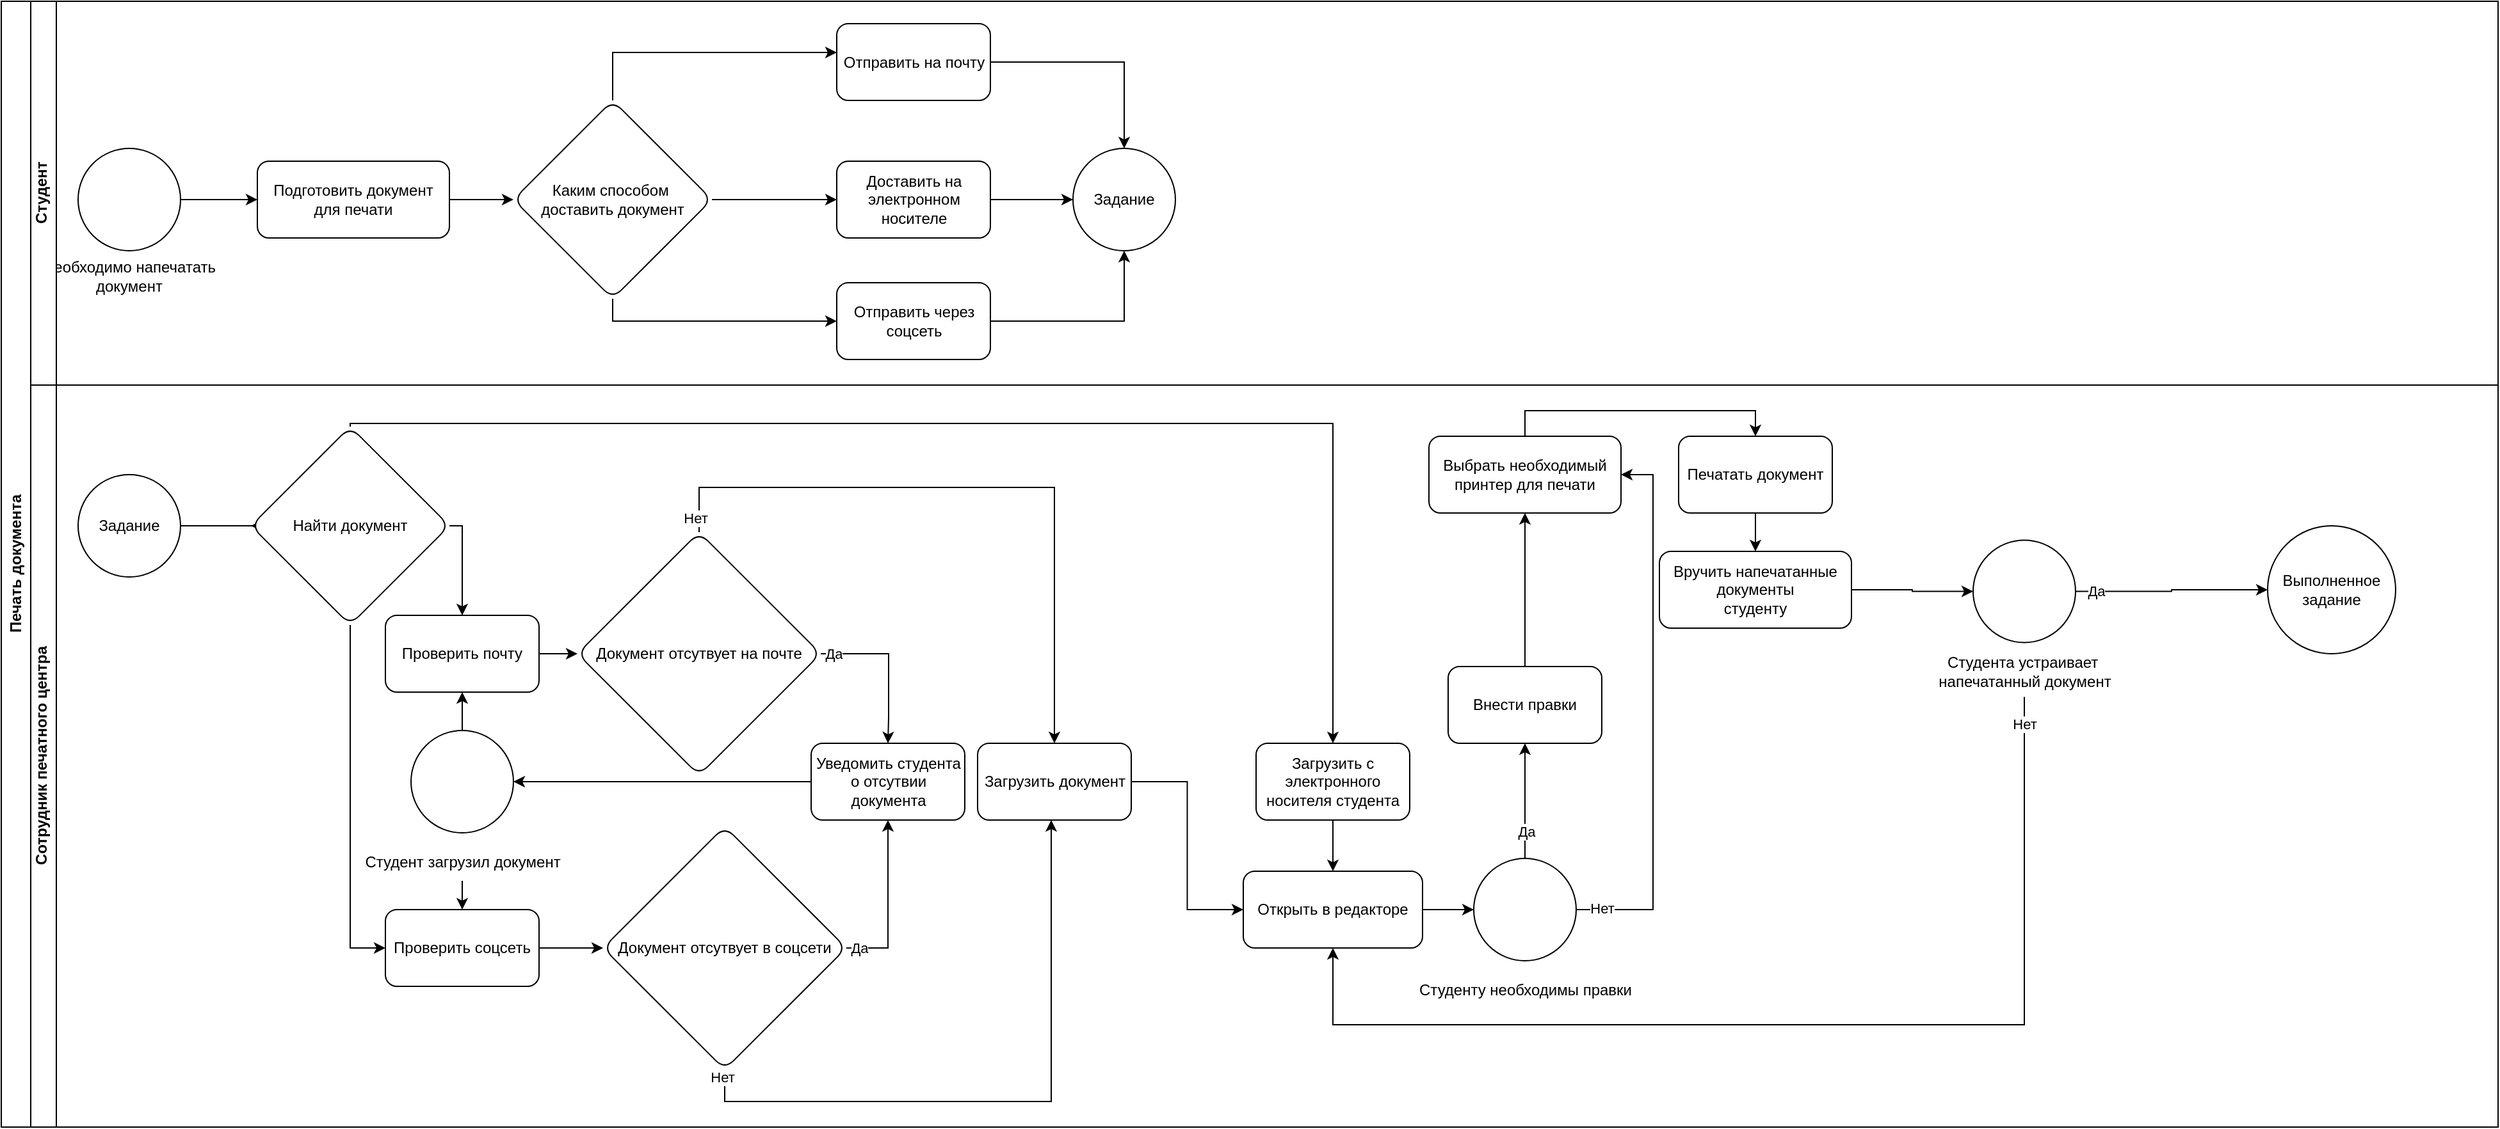 <mxfile version="24.2.7" type="github">
  <diagram name="Страница — 1" id="oQqpdBEjVrZ99oBrC2o0">
    <mxGraphModel dx="4175" dy="1544" grid="1" gridSize="10" guides="1" tooltips="1" connect="1" arrows="1" fold="1" page="1" pageScale="1" pageWidth="827" pageHeight="1169" math="0" shadow="0">
      <root>
        <mxCell id="0" />
        <mxCell id="1" parent="0" />
        <mxCell id="pHSwpoBQZ8j3MjwGweIA-4" value="" style="edgeStyle=orthogonalEdgeStyle;rounded=0;orthogonalLoop=1;jettySize=auto;html=1;" edge="1" parent="1" source="pHSwpoBQZ8j3MjwGweIA-1" target="pHSwpoBQZ8j3MjwGweIA-3">
          <mxGeometry relative="1" as="geometry" />
        </mxCell>
        <mxCell id="pHSwpoBQZ8j3MjwGweIA-1" value="" style="ellipse;whiteSpace=wrap;html=1;aspect=fixed;" vertex="1" parent="1">
          <mxGeometry x="50" y="585" width="80" height="80" as="geometry" />
        </mxCell>
        <mxCell id="pHSwpoBQZ8j3MjwGweIA-2" value="Необходимо напечатать документ" style="text;html=1;align=center;verticalAlign=middle;whiteSpace=wrap;rounded=0;" vertex="1" parent="1">
          <mxGeometry x="10" y="670" width="160" height="30" as="geometry" />
        </mxCell>
        <mxCell id="pHSwpoBQZ8j3MjwGweIA-6" value="" style="edgeStyle=orthogonalEdgeStyle;rounded=0;orthogonalLoop=1;jettySize=auto;html=1;" edge="1" parent="1" source="pHSwpoBQZ8j3MjwGweIA-3" target="pHSwpoBQZ8j3MjwGweIA-5">
          <mxGeometry relative="1" as="geometry" />
        </mxCell>
        <mxCell id="pHSwpoBQZ8j3MjwGweIA-3" value="Подготовить документ для печати" style="rounded=1;whiteSpace=wrap;html=1;" vertex="1" parent="1">
          <mxGeometry x="190" y="595" width="150" height="60" as="geometry" />
        </mxCell>
        <mxCell id="pHSwpoBQZ8j3MjwGweIA-8" value="" style="edgeStyle=orthogonalEdgeStyle;rounded=0;orthogonalLoop=1;jettySize=auto;html=1;" edge="1" parent="1" source="pHSwpoBQZ8j3MjwGweIA-5" target="pHSwpoBQZ8j3MjwGweIA-7">
          <mxGeometry relative="1" as="geometry">
            <Array as="points">
              <mxPoint x="468" y="510" />
            </Array>
          </mxGeometry>
        </mxCell>
        <mxCell id="pHSwpoBQZ8j3MjwGweIA-10" value="" style="edgeStyle=orthogonalEdgeStyle;rounded=0;orthogonalLoop=1;jettySize=auto;html=1;" edge="1" parent="1" source="pHSwpoBQZ8j3MjwGweIA-5" target="pHSwpoBQZ8j3MjwGweIA-9">
          <mxGeometry relative="1" as="geometry">
            <Array as="points">
              <mxPoint x="468" y="720" />
            </Array>
          </mxGeometry>
        </mxCell>
        <mxCell id="pHSwpoBQZ8j3MjwGweIA-12" value="" style="edgeStyle=orthogonalEdgeStyle;rounded=0;orthogonalLoop=1;jettySize=auto;html=1;" edge="1" parent="1" source="pHSwpoBQZ8j3MjwGweIA-5" target="pHSwpoBQZ8j3MjwGweIA-11">
          <mxGeometry relative="1" as="geometry" />
        </mxCell>
        <mxCell id="pHSwpoBQZ8j3MjwGweIA-5" value="Каким способом&amp;nbsp;&lt;div&gt;доставить документ&lt;/div&gt;" style="rhombus;whiteSpace=wrap;html=1;rounded=1;" vertex="1" parent="1">
          <mxGeometry x="390" y="547.5" width="155" height="155" as="geometry" />
        </mxCell>
        <mxCell id="pHSwpoBQZ8j3MjwGweIA-14" style="edgeStyle=orthogonalEdgeStyle;rounded=0;orthogonalLoop=1;jettySize=auto;html=1;" edge="1" parent="1" source="pHSwpoBQZ8j3MjwGweIA-7" target="pHSwpoBQZ8j3MjwGweIA-17">
          <mxGeometry relative="1" as="geometry">
            <mxPoint x="927.5" y="547.5" as="targetPoint" />
          </mxGeometry>
        </mxCell>
        <mxCell id="pHSwpoBQZ8j3MjwGweIA-7" value="Отправить на почту" style="whiteSpace=wrap;html=1;rounded=1;" vertex="1" parent="1">
          <mxGeometry x="642.5" y="487.5" width="120" height="60" as="geometry" />
        </mxCell>
        <mxCell id="pHSwpoBQZ8j3MjwGweIA-115" style="edgeStyle=orthogonalEdgeStyle;rounded=0;orthogonalLoop=1;jettySize=auto;html=1;entryX=0.5;entryY=1;entryDx=0;entryDy=0;" edge="1" parent="1" source="pHSwpoBQZ8j3MjwGweIA-9" target="pHSwpoBQZ8j3MjwGweIA-17">
          <mxGeometry relative="1" as="geometry" />
        </mxCell>
        <mxCell id="pHSwpoBQZ8j3MjwGweIA-9" value="Отправить через соцсеть" style="whiteSpace=wrap;html=1;rounded=1;" vertex="1" parent="1">
          <mxGeometry x="642.5" y="690" width="120" height="60" as="geometry" />
        </mxCell>
        <mxCell id="pHSwpoBQZ8j3MjwGweIA-15" style="edgeStyle=orthogonalEdgeStyle;rounded=0;orthogonalLoop=1;jettySize=auto;html=1;entryX=0;entryY=0.5;entryDx=0;entryDy=0;" edge="1" parent="1" source="pHSwpoBQZ8j3MjwGweIA-11" target="pHSwpoBQZ8j3MjwGweIA-17">
          <mxGeometry relative="1" as="geometry">
            <mxPoint x="850" y="625" as="targetPoint" />
          </mxGeometry>
        </mxCell>
        <mxCell id="pHSwpoBQZ8j3MjwGweIA-11" value="Доставить на электронном носителе" style="whiteSpace=wrap;html=1;rounded=1;" vertex="1" parent="1">
          <mxGeometry x="642.5" y="595" width="120" height="60" as="geometry" />
        </mxCell>
        <mxCell id="pHSwpoBQZ8j3MjwGweIA-17" value="Задание" style="ellipse;whiteSpace=wrap;html=1;rounded=1;" vertex="1" parent="1">
          <mxGeometry x="827" y="585" width="80" height="80" as="geometry" />
        </mxCell>
        <mxCell id="pHSwpoBQZ8j3MjwGweIA-21" value="" style="edgeStyle=orthogonalEdgeStyle;rounded=0;orthogonalLoop=1;jettySize=auto;html=1;entryX=0;entryY=0.5;entryDx=0;entryDy=0;" edge="1" parent="1" source="pHSwpoBQZ8j3MjwGweIA-19" target="pHSwpoBQZ8j3MjwGweIA-22">
          <mxGeometry relative="1" as="geometry">
            <mxPoint x="210" y="870" as="targetPoint" />
            <Array as="points">
              <mxPoint x="190" y="880" />
              <mxPoint x="190" y="880" />
            </Array>
          </mxGeometry>
        </mxCell>
        <mxCell id="pHSwpoBQZ8j3MjwGweIA-19" value="Задание" style="ellipse;whiteSpace=wrap;html=1;aspect=fixed;" vertex="1" parent="1">
          <mxGeometry x="50" y="840" width="80" height="80" as="geometry" />
        </mxCell>
        <mxCell id="pHSwpoBQZ8j3MjwGweIA-26" style="edgeStyle=orthogonalEdgeStyle;rounded=0;orthogonalLoop=1;jettySize=auto;html=1;" edge="1" parent="1" source="pHSwpoBQZ8j3MjwGweIA-22" target="pHSwpoBQZ8j3MjwGweIA-25">
          <mxGeometry relative="1" as="geometry">
            <Array as="points">
              <mxPoint x="263" y="1210" />
            </Array>
          </mxGeometry>
        </mxCell>
        <mxCell id="pHSwpoBQZ8j3MjwGweIA-30" value="" style="edgeStyle=orthogonalEdgeStyle;rounded=0;orthogonalLoop=1;jettySize=auto;html=1;" edge="1" parent="1" source="pHSwpoBQZ8j3MjwGweIA-22" target="pHSwpoBQZ8j3MjwGweIA-29">
          <mxGeometry relative="1" as="geometry">
            <Array as="points">
              <mxPoint x="263" y="800" />
              <mxPoint x="1030" y="800" />
            </Array>
          </mxGeometry>
        </mxCell>
        <mxCell id="pHSwpoBQZ8j3MjwGweIA-80" style="edgeStyle=orthogonalEdgeStyle;rounded=0;orthogonalLoop=1;jettySize=auto;html=1;entryX=0.5;entryY=0;entryDx=0;entryDy=0;" edge="1" parent="1" source="pHSwpoBQZ8j3MjwGweIA-22" target="pHSwpoBQZ8j3MjwGweIA-23">
          <mxGeometry relative="1" as="geometry">
            <Array as="points">
              <mxPoint x="350" y="880" />
            </Array>
          </mxGeometry>
        </mxCell>
        <mxCell id="pHSwpoBQZ8j3MjwGweIA-22" value="Найти документ" style="rhombus;whiteSpace=wrap;html=1;rounded=1;" vertex="1" parent="1">
          <mxGeometry x="185" y="802.5" width="155" height="155" as="geometry" />
        </mxCell>
        <mxCell id="pHSwpoBQZ8j3MjwGweIA-50" value="" style="edgeStyle=orthogonalEdgeStyle;rounded=0;orthogonalLoop=1;jettySize=auto;html=1;" edge="1" parent="1" source="pHSwpoBQZ8j3MjwGweIA-23" target="pHSwpoBQZ8j3MjwGweIA-44">
          <mxGeometry relative="1" as="geometry" />
        </mxCell>
        <mxCell id="pHSwpoBQZ8j3MjwGweIA-23" value="Проверить почту" style="whiteSpace=wrap;html=1;rounded=1;" vertex="1" parent="1">
          <mxGeometry x="290" y="950" width="120" height="60" as="geometry" />
        </mxCell>
        <mxCell id="pHSwpoBQZ8j3MjwGweIA-53" value="" style="edgeStyle=orthogonalEdgeStyle;rounded=0;orthogonalLoop=1;jettySize=auto;html=1;" edge="1" parent="1" source="pHSwpoBQZ8j3MjwGweIA-25" target="pHSwpoBQZ8j3MjwGweIA-52">
          <mxGeometry relative="1" as="geometry" />
        </mxCell>
        <mxCell id="pHSwpoBQZ8j3MjwGweIA-25" value="Проверить соцсеть" style="whiteSpace=wrap;html=1;rounded=1;" vertex="1" parent="1">
          <mxGeometry x="290" y="1180" width="120" height="60" as="geometry" />
        </mxCell>
        <mxCell id="pHSwpoBQZ8j3MjwGweIA-90" value="" style="edgeStyle=orthogonalEdgeStyle;rounded=0;orthogonalLoop=1;jettySize=auto;html=1;" edge="1" parent="1" source="pHSwpoBQZ8j3MjwGweIA-29" target="pHSwpoBQZ8j3MjwGweIA-87">
          <mxGeometry relative="1" as="geometry" />
        </mxCell>
        <mxCell id="pHSwpoBQZ8j3MjwGweIA-29" value="Загрузить с электронного носителя студента" style="whiteSpace=wrap;html=1;rounded=1;" vertex="1" parent="1">
          <mxGeometry x="970" y="1050" width="120" height="60" as="geometry" />
        </mxCell>
        <mxCell id="pHSwpoBQZ8j3MjwGweIA-58" value="" style="edgeStyle=orthogonalEdgeStyle;rounded=0;orthogonalLoop=1;jettySize=auto;html=1;entryX=0.5;entryY=0;entryDx=0;entryDy=0;" edge="1" parent="1" source="pHSwpoBQZ8j3MjwGweIA-44" target="pHSwpoBQZ8j3MjwGweIA-55">
          <mxGeometry relative="1" as="geometry">
            <mxPoint x="922.5" y="875" as="targetPoint" />
            <Array as="points">
              <mxPoint x="683" y="980" />
              <mxPoint x="683" y="1030" />
            </Array>
          </mxGeometry>
        </mxCell>
        <mxCell id="pHSwpoBQZ8j3MjwGweIA-77" value="Да" style="edgeLabel;html=1;align=center;verticalAlign=middle;resizable=0;points=[];" vertex="1" connectable="0" parent="pHSwpoBQZ8j3MjwGweIA-58">
          <mxGeometry x="-0.83" relative="1" as="geometry">
            <mxPoint x="-1" as="offset" />
          </mxGeometry>
        </mxCell>
        <mxCell id="pHSwpoBQZ8j3MjwGweIA-78" style="edgeStyle=orthogonalEdgeStyle;rounded=0;orthogonalLoop=1;jettySize=auto;html=1;entryX=0.5;entryY=0;entryDx=0;entryDy=0;" edge="1" parent="1" source="pHSwpoBQZ8j3MjwGweIA-44" target="pHSwpoBQZ8j3MjwGweIA-72">
          <mxGeometry relative="1" as="geometry">
            <Array as="points">
              <mxPoint x="535" y="850" />
              <mxPoint x="813" y="850" />
            </Array>
          </mxGeometry>
        </mxCell>
        <mxCell id="pHSwpoBQZ8j3MjwGweIA-79" value="Нет" style="edgeLabel;html=1;align=center;verticalAlign=middle;resizable=0;points=[];" vertex="1" connectable="0" parent="pHSwpoBQZ8j3MjwGweIA-78">
          <mxGeometry x="-0.956" y="4" relative="1" as="geometry">
            <mxPoint x="1" as="offset" />
          </mxGeometry>
        </mxCell>
        <mxCell id="pHSwpoBQZ8j3MjwGweIA-44" value="&lt;span style=&quot;text-wrap: nowrap;&quot;&gt;Документ отсутвует на почте&lt;/span&gt;" style="rhombus;whiteSpace=wrap;html=1;rounded=1;" vertex="1" parent="1">
          <mxGeometry x="440" y="885" width="190" height="190" as="geometry" />
        </mxCell>
        <mxCell id="pHSwpoBQZ8j3MjwGweIA-56" value="" style="edgeStyle=orthogonalEdgeStyle;rounded=0;orthogonalLoop=1;jettySize=auto;html=1;entryX=0.5;entryY=1;entryDx=0;entryDy=0;" edge="1" parent="1" source="pHSwpoBQZ8j3MjwGweIA-52" target="pHSwpoBQZ8j3MjwGweIA-55">
          <mxGeometry relative="1" as="geometry">
            <mxPoint x="935" y="1010" as="targetPoint" />
            <Array as="points">
              <mxPoint x="683" y="1210" />
            </Array>
          </mxGeometry>
        </mxCell>
        <mxCell id="pHSwpoBQZ8j3MjwGweIA-76" value="Да" style="edgeLabel;html=1;align=center;verticalAlign=middle;resizable=0;points=[];" vertex="1" connectable="0" parent="pHSwpoBQZ8j3MjwGweIA-56">
          <mxGeometry x="-0.897" y="1" relative="1" as="geometry">
            <mxPoint x="3" y="1" as="offset" />
          </mxGeometry>
        </mxCell>
        <mxCell id="pHSwpoBQZ8j3MjwGweIA-73" value="" style="edgeStyle=orthogonalEdgeStyle;rounded=0;orthogonalLoop=1;jettySize=auto;html=1;" edge="1" parent="1" source="pHSwpoBQZ8j3MjwGweIA-52" target="pHSwpoBQZ8j3MjwGweIA-72">
          <mxGeometry relative="1" as="geometry">
            <Array as="points">
              <mxPoint x="555" y="1330" />
              <mxPoint x="810" y="1330" />
            </Array>
          </mxGeometry>
        </mxCell>
        <mxCell id="pHSwpoBQZ8j3MjwGweIA-86" value="Нет" style="edgeLabel;html=1;align=center;verticalAlign=middle;resizable=0;points=[];" vertex="1" connectable="0" parent="pHSwpoBQZ8j3MjwGweIA-73">
          <mxGeometry x="-0.978" y="-2" relative="1" as="geometry">
            <mxPoint as="offset" />
          </mxGeometry>
        </mxCell>
        <mxCell id="pHSwpoBQZ8j3MjwGweIA-52" value="&lt;span style=&quot;text-wrap: nowrap;&quot;&gt;Документ отсутвует в соцсети&lt;/span&gt;" style="rhombus;whiteSpace=wrap;html=1;rounded=1;" vertex="1" parent="1">
          <mxGeometry x="460" y="1115" width="190" height="190" as="geometry" />
        </mxCell>
        <mxCell id="pHSwpoBQZ8j3MjwGweIA-63" value="" style="group" vertex="1" connectable="0" parent="1">
          <mxGeometry x="260" y="1040" width="180" height="117.5" as="geometry" />
        </mxCell>
        <mxCell id="pHSwpoBQZ8j3MjwGweIA-61" value="" style="ellipse;whiteSpace=wrap;html=1;aspect=fixed;" vertex="1" parent="pHSwpoBQZ8j3MjwGweIA-63">
          <mxGeometry x="50" width="80" height="80" as="geometry" />
        </mxCell>
        <mxCell id="pHSwpoBQZ8j3MjwGweIA-62" value="Студент загрузил документ" style="text;html=1;align=center;verticalAlign=middle;resizable=0;points=[];autosize=1;strokeColor=none;fillColor=none;" vertex="1" parent="pHSwpoBQZ8j3MjwGweIA-63">
          <mxGeometry y="87.5" width="180" height="30" as="geometry" />
        </mxCell>
        <mxCell id="pHSwpoBQZ8j3MjwGweIA-89" style="edgeStyle=orthogonalEdgeStyle;rounded=0;orthogonalLoop=1;jettySize=auto;html=1;entryX=0;entryY=0.5;entryDx=0;entryDy=0;" edge="1" parent="1" source="pHSwpoBQZ8j3MjwGweIA-72" target="pHSwpoBQZ8j3MjwGweIA-87">
          <mxGeometry relative="1" as="geometry" />
        </mxCell>
        <mxCell id="pHSwpoBQZ8j3MjwGweIA-72" value="Загрузить документ" style="whiteSpace=wrap;html=1;rounded=1;" vertex="1" parent="1">
          <mxGeometry x="752.5" y="1050" width="120" height="60" as="geometry" />
        </mxCell>
        <mxCell id="pHSwpoBQZ8j3MjwGweIA-81" value="" style="edgeStyle=orthogonalEdgeStyle;rounded=0;orthogonalLoop=1;jettySize=auto;html=1;" edge="1" parent="1" source="pHSwpoBQZ8j3MjwGweIA-61" target="pHSwpoBQZ8j3MjwGweIA-23">
          <mxGeometry relative="1" as="geometry" />
        </mxCell>
        <mxCell id="pHSwpoBQZ8j3MjwGweIA-82" value="" style="edgeStyle=orthogonalEdgeStyle;rounded=0;orthogonalLoop=1;jettySize=auto;html=1;" edge="1" parent="1" source="pHSwpoBQZ8j3MjwGweIA-62" target="pHSwpoBQZ8j3MjwGweIA-25">
          <mxGeometry relative="1" as="geometry" />
        </mxCell>
        <mxCell id="pHSwpoBQZ8j3MjwGweIA-85" style="edgeStyle=orthogonalEdgeStyle;rounded=0;orthogonalLoop=1;jettySize=auto;html=1;entryX=1;entryY=0.5;entryDx=0;entryDy=0;" edge="1" parent="1" source="pHSwpoBQZ8j3MjwGweIA-55" target="pHSwpoBQZ8j3MjwGweIA-61">
          <mxGeometry relative="1" as="geometry" />
        </mxCell>
        <mxCell id="pHSwpoBQZ8j3MjwGweIA-55" value="Уведомить студента о отсутвии документа" style="whiteSpace=wrap;html=1;rounded=1;" vertex="1" parent="1">
          <mxGeometry x="622.5" y="1050" width="120" height="60" as="geometry" />
        </mxCell>
        <mxCell id="pHSwpoBQZ8j3MjwGweIA-96" style="edgeStyle=orthogonalEdgeStyle;rounded=0;orthogonalLoop=1;jettySize=auto;html=1;entryX=0;entryY=0.5;entryDx=0;entryDy=0;" edge="1" parent="1" source="pHSwpoBQZ8j3MjwGweIA-87" target="pHSwpoBQZ8j3MjwGweIA-93">
          <mxGeometry relative="1" as="geometry" />
        </mxCell>
        <mxCell id="pHSwpoBQZ8j3MjwGweIA-87" value="Открыть в редакторе" style="rounded=1;whiteSpace=wrap;html=1;" vertex="1" parent="1">
          <mxGeometry x="960" y="1150" width="140" height="60" as="geometry" />
        </mxCell>
        <mxCell id="pHSwpoBQZ8j3MjwGweIA-92" value="" style="group" vertex="1" connectable="0" parent="1">
          <mxGeometry x="1090" y="1140" width="185" height="117.5" as="geometry" />
        </mxCell>
        <mxCell id="pHSwpoBQZ8j3MjwGweIA-93" value="" style="ellipse;whiteSpace=wrap;html=1;aspect=fixed;" vertex="1" parent="pHSwpoBQZ8j3MjwGweIA-92">
          <mxGeometry x="50" width="80" height="80" as="geometry" />
        </mxCell>
        <mxCell id="pHSwpoBQZ8j3MjwGweIA-94" value="Студенту необходимы правки" style="text;html=1;align=center;verticalAlign=middle;resizable=0;points=[];autosize=1;strokeColor=none;fillColor=none;" vertex="1" parent="pHSwpoBQZ8j3MjwGweIA-92">
          <mxGeometry x="-5" y="87.5" width="190" height="30" as="geometry" />
        </mxCell>
        <mxCell id="pHSwpoBQZ8j3MjwGweIA-106" style="edgeStyle=orthogonalEdgeStyle;rounded=0;orthogonalLoop=1;jettySize=auto;html=1;" edge="1" parent="1" source="pHSwpoBQZ8j3MjwGweIA-99" target="pHSwpoBQZ8j3MjwGweIA-103">
          <mxGeometry relative="1" as="geometry" />
        </mxCell>
        <mxCell id="pHSwpoBQZ8j3MjwGweIA-99" value="Внести правки" style="rounded=1;whiteSpace=wrap;html=1;" vertex="1" parent="1">
          <mxGeometry x="1120" y="990" width="120" height="60" as="geometry" />
        </mxCell>
        <mxCell id="pHSwpoBQZ8j3MjwGweIA-100" value="" style="edgeStyle=orthogonalEdgeStyle;rounded=0;orthogonalLoop=1;jettySize=auto;html=1;" edge="1" parent="1" source="pHSwpoBQZ8j3MjwGweIA-93" target="pHSwpoBQZ8j3MjwGweIA-99">
          <mxGeometry relative="1" as="geometry" />
        </mxCell>
        <mxCell id="pHSwpoBQZ8j3MjwGweIA-107" value="Да" style="edgeLabel;html=1;align=center;verticalAlign=middle;resizable=0;points=[];" vertex="1" connectable="0" parent="pHSwpoBQZ8j3MjwGweIA-100">
          <mxGeometry x="-0.533" y="-1" relative="1" as="geometry">
            <mxPoint as="offset" />
          </mxGeometry>
        </mxCell>
        <mxCell id="pHSwpoBQZ8j3MjwGweIA-104" value="" style="edgeStyle=orthogonalEdgeStyle;rounded=0;orthogonalLoop=1;jettySize=auto;html=1;" edge="1" parent="1" source="pHSwpoBQZ8j3MjwGweIA-93" target="pHSwpoBQZ8j3MjwGweIA-103">
          <mxGeometry relative="1" as="geometry">
            <Array as="points">
              <mxPoint x="1280" y="1180" />
              <mxPoint x="1280" y="840" />
            </Array>
          </mxGeometry>
        </mxCell>
        <mxCell id="pHSwpoBQZ8j3MjwGweIA-108" value="Нет" style="edgeLabel;html=1;align=center;verticalAlign=middle;resizable=0;points=[];" vertex="1" connectable="0" parent="pHSwpoBQZ8j3MjwGweIA-104">
          <mxGeometry x="-0.507" y="-4" relative="1" as="geometry">
            <mxPoint x="-44" y="44" as="offset" />
          </mxGeometry>
        </mxCell>
        <mxCell id="pHSwpoBQZ8j3MjwGweIA-117" value="Сотрудник печатного центра" style="swimlane;horizontal=0;whiteSpace=wrap;html=1;" vertex="1" parent="1">
          <mxGeometry x="10" y="770" width="1930" height="580" as="geometry" />
        </mxCell>
        <mxCell id="pHSwpoBQZ8j3MjwGweIA-119" value="Студент" style="swimlane;horizontal=0;whiteSpace=wrap;html=1;" vertex="1" parent="1">
          <mxGeometry x="10" y="470" width="1930" height="300" as="geometry" />
        </mxCell>
        <mxCell id="pHSwpoBQZ8j3MjwGweIA-120" value="Печать документа" style="swimlane;horizontal=0;whiteSpace=wrap;html=1;" vertex="1" parent="1">
          <mxGeometry x="-10" y="470" width="1950" height="880" as="geometry" />
        </mxCell>
        <mxCell id="pHSwpoBQZ8j3MjwGweIA-125" value="" style="edgeStyle=orthogonalEdgeStyle;rounded=0;orthogonalLoop=1;jettySize=auto;html=1;" edge="1" parent="pHSwpoBQZ8j3MjwGweIA-120" source="pHSwpoBQZ8j3MjwGweIA-111" target="pHSwpoBQZ8j3MjwGweIA-122">
          <mxGeometry relative="1" as="geometry" />
        </mxCell>
        <mxCell id="pHSwpoBQZ8j3MjwGweIA-111" value="Вручить напечатанные документы&lt;br&gt;студенту" style="rounded=1;whiteSpace=wrap;html=1;" vertex="1" parent="pHSwpoBQZ8j3MjwGweIA-120">
          <mxGeometry x="1295" y="430" width="150" height="60" as="geometry" />
        </mxCell>
        <mxCell id="pHSwpoBQZ8j3MjwGweIA-113" value="Выполненное задание" style="ellipse;whiteSpace=wrap;html=1;rounded=1;" vertex="1" parent="pHSwpoBQZ8j3MjwGweIA-120">
          <mxGeometry x="1770" y="410" width="100" height="100" as="geometry" />
        </mxCell>
        <mxCell id="pHSwpoBQZ8j3MjwGweIA-121" value="" style="group" vertex="1" connectable="0" parent="pHSwpoBQZ8j3MjwGweIA-120">
          <mxGeometry x="1490" y="421.25" width="230" height="122.5" as="geometry" />
        </mxCell>
        <mxCell id="pHSwpoBQZ8j3MjwGweIA-122" value="" style="ellipse;whiteSpace=wrap;html=1;aspect=fixed;" vertex="1" parent="pHSwpoBQZ8j3MjwGweIA-121">
          <mxGeometry x="50" width="80" height="80" as="geometry" />
        </mxCell>
        <mxCell id="pHSwpoBQZ8j3MjwGweIA-123" value="Студента устраивает&amp;nbsp;&lt;div&gt;напечатанный документ&lt;/div&gt;" style="text;html=1;align=center;verticalAlign=middle;resizable=0;points=[];autosize=1;strokeColor=none;fillColor=none;" vertex="1" parent="pHSwpoBQZ8j3MjwGweIA-121">
          <mxGeometry x="10" y="82.5" width="160" height="40" as="geometry" />
        </mxCell>
        <mxCell id="pHSwpoBQZ8j3MjwGweIA-103" value="Выбрать необходимый принтер для печати" style="rounded=1;whiteSpace=wrap;html=1;direction=south;" vertex="1" parent="pHSwpoBQZ8j3MjwGweIA-120">
          <mxGeometry x="1115" y="340" width="150" height="60" as="geometry" />
        </mxCell>
        <mxCell id="pHSwpoBQZ8j3MjwGweIA-109" value="Печатать документ" style="rounded=1;whiteSpace=wrap;html=1;" vertex="1" parent="pHSwpoBQZ8j3MjwGweIA-120">
          <mxGeometry x="1310" y="340" width="120" height="60" as="geometry" />
        </mxCell>
        <mxCell id="pHSwpoBQZ8j3MjwGweIA-110" value="" style="edgeStyle=orthogonalEdgeStyle;rounded=0;orthogonalLoop=1;jettySize=auto;html=1;" edge="1" parent="pHSwpoBQZ8j3MjwGweIA-120" source="pHSwpoBQZ8j3MjwGweIA-103" target="pHSwpoBQZ8j3MjwGweIA-109">
          <mxGeometry relative="1" as="geometry">
            <Array as="points">
              <mxPoint x="1190" y="320" />
              <mxPoint x="1370" y="320" />
            </Array>
          </mxGeometry>
        </mxCell>
        <mxCell id="pHSwpoBQZ8j3MjwGweIA-112" value="" style="edgeStyle=orthogonalEdgeStyle;rounded=0;orthogonalLoop=1;jettySize=auto;html=1;" edge="1" parent="pHSwpoBQZ8j3MjwGweIA-120" source="pHSwpoBQZ8j3MjwGweIA-109" target="pHSwpoBQZ8j3MjwGweIA-111">
          <mxGeometry relative="1" as="geometry" />
        </mxCell>
        <mxCell id="pHSwpoBQZ8j3MjwGweIA-127" style="edgeStyle=orthogonalEdgeStyle;rounded=0;orthogonalLoop=1;jettySize=auto;html=1;" edge="1" parent="pHSwpoBQZ8j3MjwGweIA-120" source="pHSwpoBQZ8j3MjwGweIA-122" target="pHSwpoBQZ8j3MjwGweIA-113">
          <mxGeometry relative="1" as="geometry" />
        </mxCell>
        <mxCell id="pHSwpoBQZ8j3MjwGweIA-128" value="Да" style="edgeLabel;html=1;align=center;verticalAlign=middle;resizable=0;points=[];" vertex="1" connectable="0" parent="pHSwpoBQZ8j3MjwGweIA-127">
          <mxGeometry x="-0.468" y="-6" relative="1" as="geometry">
            <mxPoint x="-24" y="-7" as="offset" />
          </mxGeometry>
        </mxCell>
        <mxCell id="pHSwpoBQZ8j3MjwGweIA-129" style="edgeStyle=orthogonalEdgeStyle;rounded=0;orthogonalLoop=1;jettySize=auto;html=1;entryX=0.5;entryY=1;entryDx=0;entryDy=0;" edge="1" parent="1" source="pHSwpoBQZ8j3MjwGweIA-123" target="pHSwpoBQZ8j3MjwGweIA-87">
          <mxGeometry relative="1" as="geometry">
            <Array as="points">
              <mxPoint x="1570" y="1270" />
              <mxPoint x="1030" y="1270" />
            </Array>
          </mxGeometry>
        </mxCell>
        <mxCell id="pHSwpoBQZ8j3MjwGweIA-130" value="Нет" style="edgeLabel;html=1;align=center;verticalAlign=middle;resizable=0;points=[];" vertex="1" connectable="0" parent="pHSwpoBQZ8j3MjwGweIA-129">
          <mxGeometry x="-0.911" y="-1" relative="1" as="geometry">
            <mxPoint x="1" y="-17" as="offset" />
          </mxGeometry>
        </mxCell>
      </root>
    </mxGraphModel>
  </diagram>
</mxfile>
